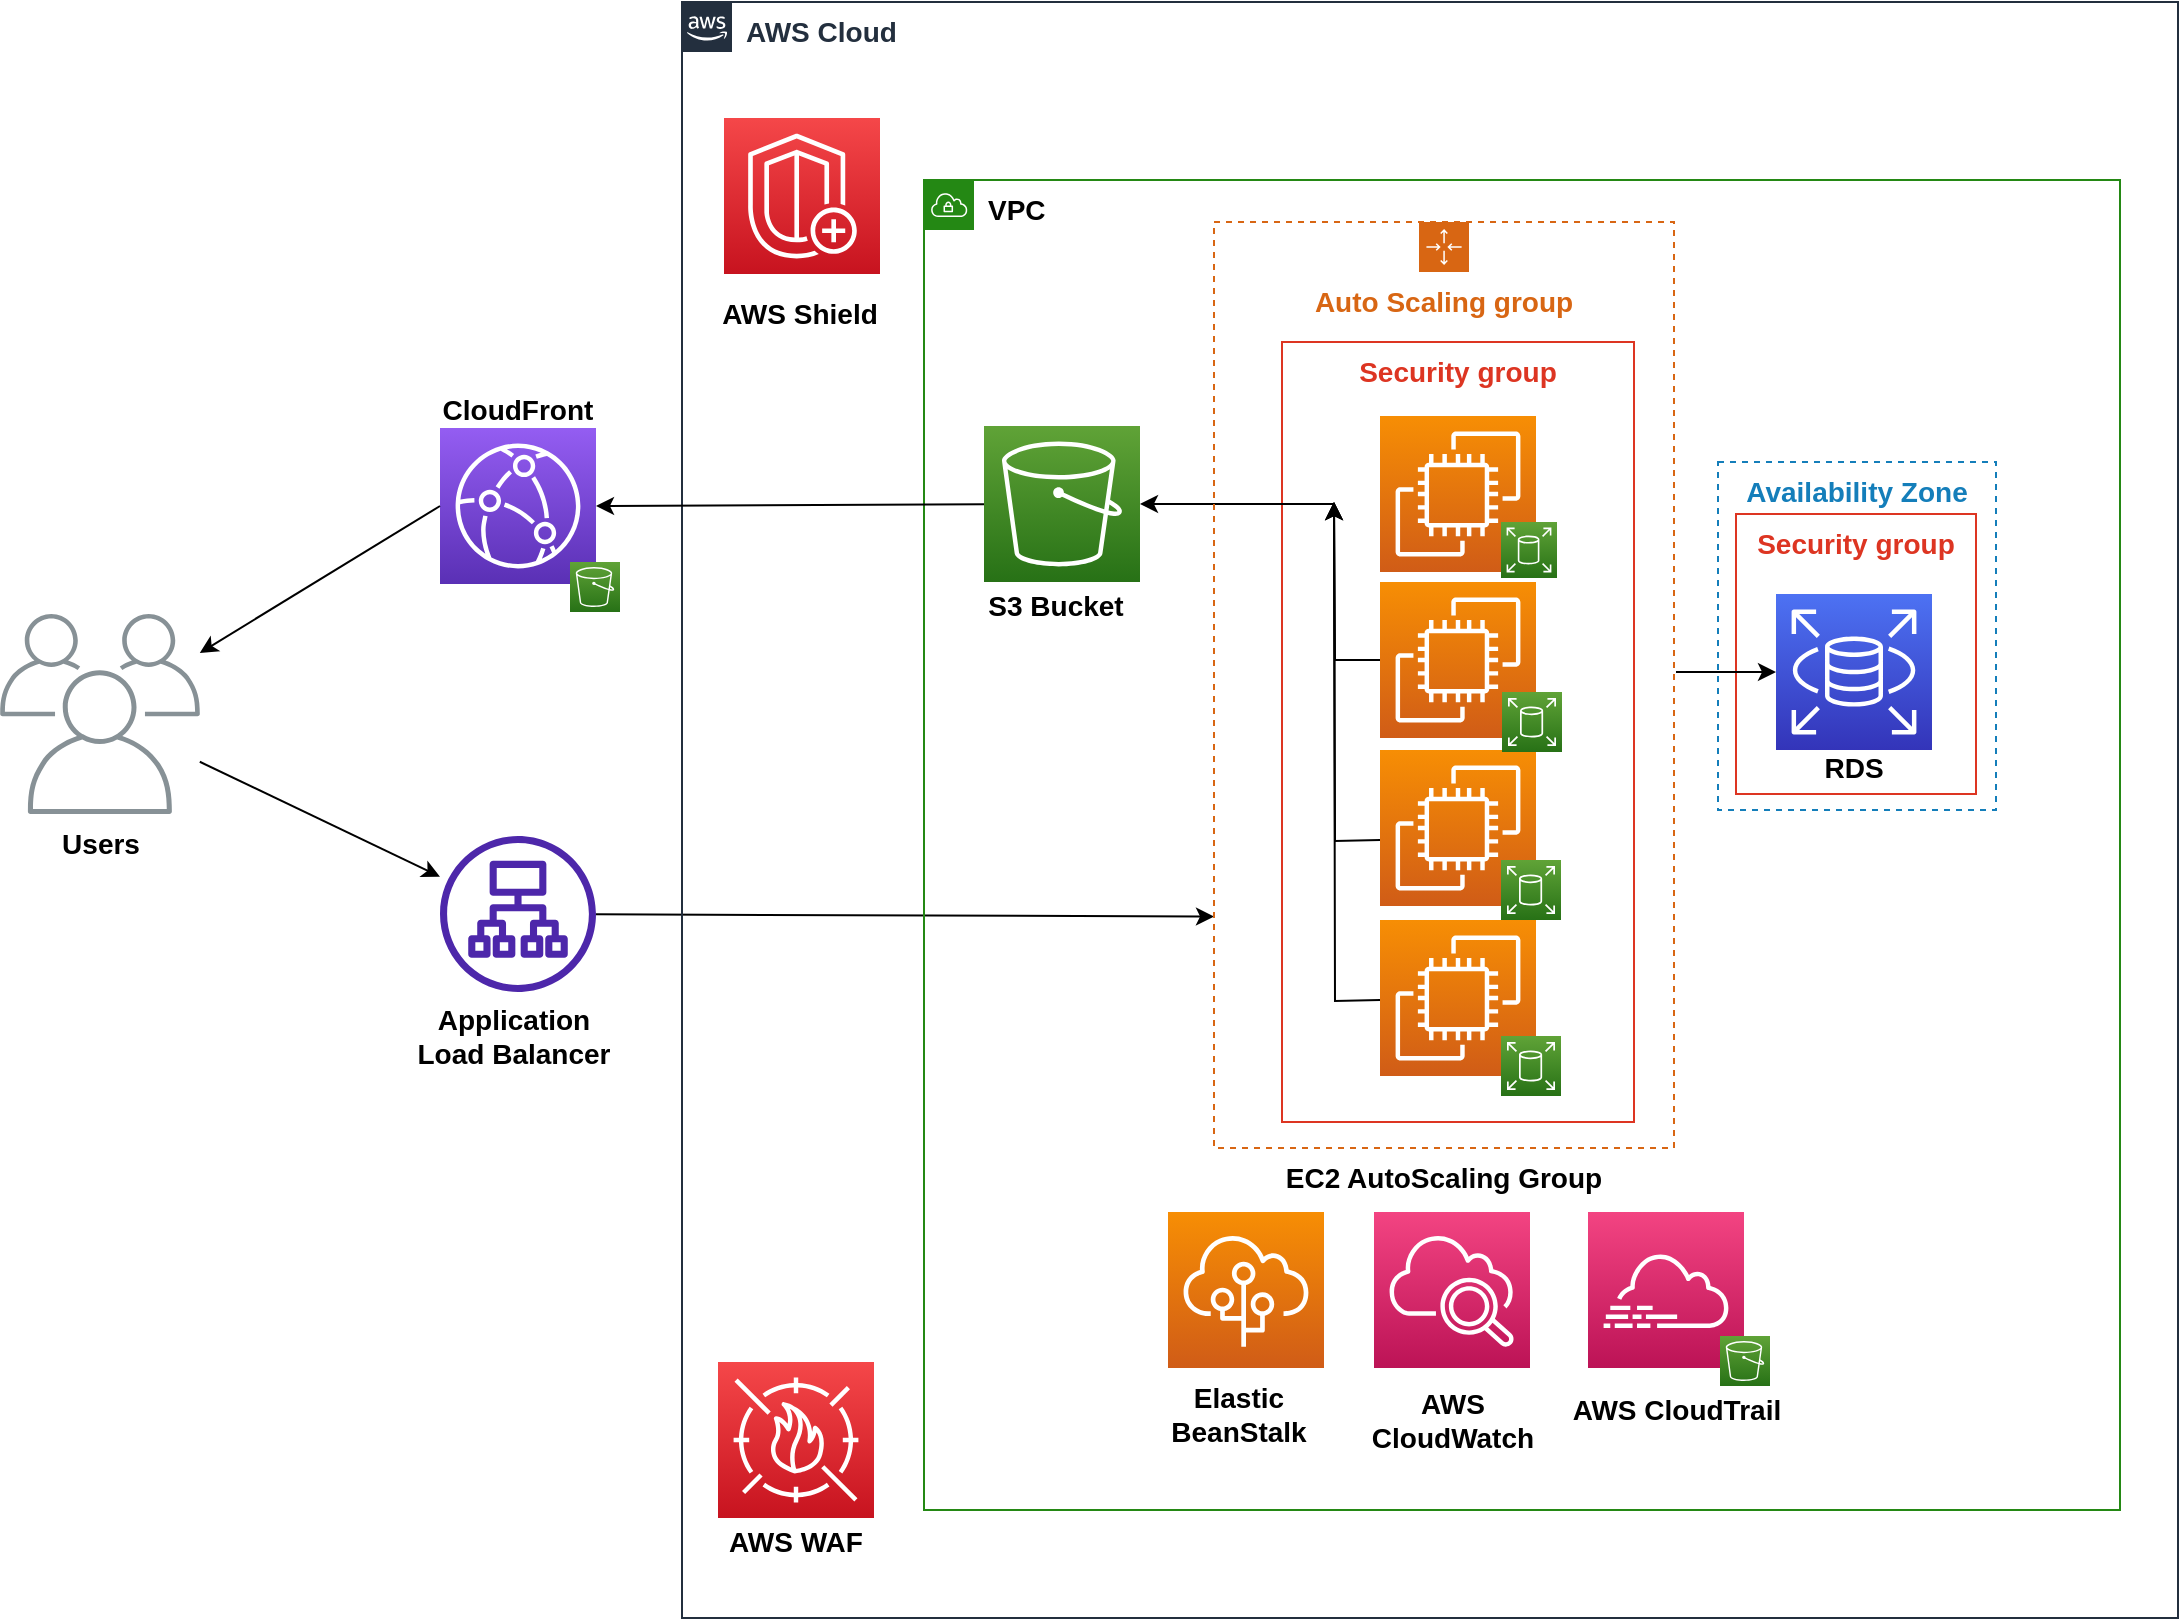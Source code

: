 <mxfile version="21.2.9" type="github">
  <diagram name="AWS-Arquitetura" id="S7uKzpVKmjr0w2jfbeUK">
    <mxGraphModel dx="1311" dy="1969" grid="0" gridSize="10" guides="0" tooltips="1" connect="1" arrows="1" fold="1" page="1" pageScale="1" pageWidth="290" pageHeight="200" background="none" math="0" shadow="0">
      <root>
        <mxCell id="0" />
        <mxCell id="1" parent="0" />
        <mxCell id="TQS1iKwEvL-egKky1lv4-252" style="edgeStyle=none;rounded=0;orthogonalLoop=1;jettySize=auto;html=1;entryX=0;entryY=0.75;entryDx=0;entryDy=0;" parent="1" source="TQS1iKwEvL-egKky1lv4-262" target="TQS1iKwEvL-egKky1lv4-2" edge="1">
          <mxGeometry relative="1" as="geometry">
            <mxPoint x="399" y="-944.262" as="sourcePoint" />
            <mxPoint x="640" y="-918.138" as="targetPoint" />
            <Array as="points" />
          </mxGeometry>
        </mxCell>
        <mxCell id="TQS1iKwEvL-egKky1lv4-253" style="edgeStyle=none;rounded=0;orthogonalLoop=1;jettySize=auto;html=1;" parent="1" target="TQS1iKwEvL-egKky1lv4-262" edge="1" source="TQS1iKwEvL-egKky1lv4-272">
          <mxGeometry relative="1" as="geometry">
            <mxPoint x="284" y="-963.483" as="targetPoint" />
            <mxPoint x="247" y="-973" as="sourcePoint" />
          </mxGeometry>
        </mxCell>
        <mxCell id="TQS1iKwEvL-egKky1lv4-8" value="" style="points=[[0,0,0],[0.25,0,0],[0.5,0,0],[0.75,0,0],[1,0,0],[0,1,0],[0.25,1,0],[0.5,1,0],[0.75,1,0],[1,1,0],[0,0.25,0],[0,0.5,0],[0,0.75,0],[1,0.25,0],[1,0.5,0],[1,0.75,0]];outlineConnect=0;fontColor=#232F3E;gradientColor=#945DF2;gradientDirection=north;fillColor=#5A30B5;strokeColor=#ffffff;dashed=0;verticalLabelPosition=bottom;verticalAlign=top;align=center;html=1;fontSize=12;fontStyle=0;aspect=fixed;shape=mxgraph.aws4.resourceIcon;resIcon=mxgraph.aws4.cloudfront;rounded=0;" parent="1" vertex="1">
          <mxGeometry x="267" y="-1146" width="78" height="78" as="geometry" />
        </mxCell>
        <mxCell id="TQS1iKwEvL-egKky1lv4-255" value="" style="edgeStyle=none;rounded=0;orthogonalLoop=1;jettySize=auto;html=1;exitX=0;exitY=0.5;exitDx=0;exitDy=0;exitPerimeter=0;" parent="1" source="TQS1iKwEvL-egKky1lv4-8" target="TQS1iKwEvL-egKky1lv4-272" edge="1">
          <mxGeometry relative="1" as="geometry">
            <mxPoint x="207" y="-1173" as="sourcePoint" />
          </mxGeometry>
        </mxCell>
        <mxCell id="TQS1iKwEvL-egKky1lv4-251" value="&lt;b&gt;&lt;font style=&quot;font-size: 14px;&quot;&gt;Application Load Balancer&lt;/font&gt;&lt;/b&gt;" style="text;strokeColor=none;align=center;fillColor=none;html=1;verticalAlign=middle;whiteSpace=wrap;rounded=0;" parent="1" vertex="1">
          <mxGeometry x="249" y="-868" width="110" height="52" as="geometry" />
        </mxCell>
        <mxCell id="TQS1iKwEvL-egKky1lv4-262" value="" style="outlineConnect=0;fontColor=#232F3E;gradientColor=none;fillColor=#4D27AA;strokeColor=none;dashed=0;verticalLabelPosition=bottom;verticalAlign=top;align=center;html=1;fontSize=12;fontStyle=0;aspect=fixed;pointerEvents=1;shape=mxgraph.aws4.application_load_balancer;rounded=0;" parent="1" vertex="1">
          <mxGeometry x="267" y="-942" width="78" height="78" as="geometry" />
        </mxCell>
        <mxCell id="TQS1iKwEvL-egKky1lv4-267" value="&lt;font style=&quot;font-size: 14px;&quot;&gt;&lt;b&gt;AWS Cloud&lt;/b&gt;&lt;/font&gt;" style="points=[[0,0],[0.25,0],[0.5,0],[0.75,0],[1,0],[1,0.25],[1,0.5],[1,0.75],[1,1],[0.75,1],[0.5,1],[0.25,1],[0,1],[0,0.75],[0,0.5],[0,0.25]];outlineConnect=0;gradientColor=none;html=1;whiteSpace=wrap;fontSize=12;fontStyle=0;container=1;pointerEvents=0;collapsible=0;recursiveResize=0;shape=mxgraph.aws4.group;grIcon=mxgraph.aws4.group_aws_cloud_alt;strokeColor=#232F3E;fillColor=none;verticalAlign=top;align=left;spacingLeft=30;fontColor=#232F3E;dashed=0;rounded=0;" parent="1" vertex="1">
          <mxGeometry x="388" y="-1359" width="748" height="808" as="geometry" />
        </mxCell>
        <mxCell id="AoF3ydhS89TipUlfV99M-20" value="&lt;font style=&quot;font-size: 14px;&quot;&gt;&lt;b&gt;Availability Zone&lt;/b&gt;&lt;/font&gt;" style="fillColor=none;strokeColor=#147EBA;dashed=1;verticalAlign=top;fontStyle=0;fontColor=#147EBA;whiteSpace=wrap;html=1;rounded=0;" vertex="1" parent="TQS1iKwEvL-egKky1lv4-267">
          <mxGeometry x="518" y="230" width="139" height="174" as="geometry" />
        </mxCell>
        <mxCell id="TQS1iKwEvL-egKky1lv4-257" value="&lt;b&gt;&lt;font style=&quot;font-size: 14px;&quot;&gt;EC2 AutoScaling Group&lt;/font&gt;&lt;br&gt;&lt;/b&gt;" style="text;strokeColor=none;align=center;fillColor=none;html=1;verticalAlign=middle;whiteSpace=wrap;rounded=0;" parent="TQS1iKwEvL-egKky1lv4-267" vertex="1">
          <mxGeometry x="266" y="573" width="230" height="30" as="geometry" />
        </mxCell>
        <mxCell id="TQS1iKwEvL-egKky1lv4-264" value="&lt;font style=&quot;font-size: 14px;&quot;&gt;&lt;b&gt;Security group&lt;/b&gt;&lt;/font&gt;" style="fillColor=none;strokeColor=#DD3522;verticalAlign=top;fontStyle=0;fontColor=#DD3522;whiteSpace=wrap;html=1;rounded=0;" parent="TQS1iKwEvL-egKky1lv4-267" vertex="1">
          <mxGeometry x="527" y="256" width="120" height="140" as="geometry" />
        </mxCell>
        <mxCell id="TQS1iKwEvL-egKky1lv4-263" value="&lt;font style=&quot;font-size: 14px;&quot;&gt;&lt;b&gt;Security group&lt;/b&gt;&lt;/font&gt;" style="fillColor=none;strokeColor=#DD3522;verticalAlign=top;fontStyle=0;fontColor=#DD3522;whiteSpace=wrap;html=1;rounded=0;" parent="TQS1iKwEvL-egKky1lv4-267" vertex="1">
          <mxGeometry x="300" y="170" width="176" height="390" as="geometry" />
        </mxCell>
        <mxCell id="AoF3ydhS89TipUlfV99M-14" value="" style="edgeStyle=orthogonalEdgeStyle;rounded=0;orthogonalLoop=1;jettySize=auto;html=1;entryX=1;entryY=0.5;entryDx=0;entryDy=0;entryPerimeter=0;" edge="1" parent="TQS1iKwEvL-egKky1lv4-267" target="AoF3ydhS89TipUlfV99M-7">
          <mxGeometry relative="1" as="geometry">
            <mxPoint x="326" y="258" as="sourcePoint" />
            <mxPoint x="270" y="208" as="targetPoint" />
            <Array as="points">
              <mxPoint x="326" y="251" />
            </Array>
          </mxGeometry>
        </mxCell>
        <mxCell id="TQS1iKwEvL-egKky1lv4-3" value="" style="points=[[0,0,0],[0.25,0,0],[0.5,0,0],[0.75,0,0],[1,0,0],[0,1,0],[0.25,1,0],[0.5,1,0],[0.75,1,0],[1,1,0],[0,0.25,0],[0,0.5,0],[0,0.75,0],[1,0.25,0],[1,0.5,0],[1,0.75,0]];outlineConnect=0;fontColor=#232F3E;gradientColor=#F78E04;gradientDirection=north;fillColor=#D05C17;strokeColor=#ffffff;dashed=0;verticalLabelPosition=bottom;verticalAlign=top;align=center;html=1;fontSize=12;fontStyle=0;aspect=fixed;shape=mxgraph.aws4.resourceIcon;resIcon=mxgraph.aws4.ec2;rounded=0;" parent="TQS1iKwEvL-egKky1lv4-267" vertex="1">
          <mxGeometry x="349" y="207" width="78" height="78" as="geometry" />
        </mxCell>
        <mxCell id="AoF3ydhS89TipUlfV99M-16" value="" style="edgeStyle=orthogonalEdgeStyle;rounded=0;orthogonalLoop=1;jettySize=auto;html=1;" edge="1" parent="TQS1iKwEvL-egKky1lv4-267" source="TQS1iKwEvL-egKky1lv4-4">
          <mxGeometry relative="1" as="geometry">
            <mxPoint x="326" y="250" as="targetPoint" />
          </mxGeometry>
        </mxCell>
        <mxCell id="TQS1iKwEvL-egKky1lv4-4" value="" style="points=[[0,0,0],[0.25,0,0],[0.5,0,0],[0.75,0,0],[1,0,0],[0,1,0],[0.25,1,0],[0.5,1,0],[0.75,1,0],[1,1,0],[0,0.25,0],[0,0.5,0],[0,0.75,0],[1,0.25,0],[1,0.5,0],[1,0.75,0]];outlineConnect=0;fontColor=#232F3E;gradientColor=#F78E04;gradientDirection=north;fillColor=#D05C17;strokeColor=#ffffff;dashed=0;verticalLabelPosition=bottom;verticalAlign=top;align=center;html=1;fontSize=12;fontStyle=0;aspect=fixed;shape=mxgraph.aws4.resourceIcon;resIcon=mxgraph.aws4.ec2;rounded=0;" parent="TQS1iKwEvL-egKky1lv4-267" vertex="1">
          <mxGeometry x="349" y="290" width="78" height="78" as="geometry" />
        </mxCell>
        <mxCell id="TQS1iKwEvL-egKky1lv4-6" value="" style="points=[[0,0,0],[0.25,0,0],[0.5,0,0],[0.75,0,0],[1,0,0],[0,1,0],[0.25,1,0],[0.5,1,0],[0.75,1,0],[1,1,0],[0,0.25,0],[0,0.5,0],[0,0.75,0],[1,0.25,0],[1,0.5,0],[1,0.75,0]];outlineConnect=0;fontColor=#232F3E;gradientColor=#F78E04;gradientDirection=north;fillColor=#D05C17;strokeColor=#ffffff;dashed=0;verticalLabelPosition=bottom;verticalAlign=top;align=center;html=1;fontSize=12;fontStyle=0;aspect=fixed;shape=mxgraph.aws4.resourceIcon;resIcon=mxgraph.aws4.ec2;rounded=0;" parent="TQS1iKwEvL-egKky1lv4-267" vertex="1">
          <mxGeometry x="349" y="374" width="78" height="78" as="geometry" />
        </mxCell>
        <mxCell id="TQS1iKwEvL-egKky1lv4-1" value="" style="points=[[0,0,0],[0.25,0,0],[0.5,0,0],[0.75,0,0],[1,0,0],[0,1,0],[0.25,1,0],[0.5,1,0],[0.75,1,0],[1,1,0],[0,0.25,0],[0,0.5,0],[0,0.75,0],[1,0.25,0],[1,0.5,0],[1,0.75,0]];outlineConnect=0;fontColor=#232F3E;gradientColor=#4D72F3;gradientDirection=north;fillColor=#3334B9;strokeColor=#ffffff;dashed=0;verticalLabelPosition=bottom;verticalAlign=top;align=center;html=1;fontSize=12;fontStyle=0;aspect=fixed;shape=mxgraph.aws4.resourceIcon;resIcon=mxgraph.aws4.rds;rounded=0;" parent="TQS1iKwEvL-egKky1lv4-267" vertex="1">
          <mxGeometry x="547" y="296" width="78" height="78" as="geometry" />
        </mxCell>
        <mxCell id="TQS1iKwEvL-egKky1lv4-259" value="" style="edgeStyle=none;rounded=0;orthogonalLoop=1;jettySize=auto;html=1;" parent="TQS1iKwEvL-egKky1lv4-267" target="TQS1iKwEvL-egKky1lv4-1" edge="1">
          <mxGeometry relative="1" as="geometry">
            <mxPoint x="497" y="335" as="sourcePoint" />
          </mxGeometry>
        </mxCell>
        <mxCell id="TQS1iKwEvL-egKky1lv4-258" value="&lt;b&gt;&lt;font style=&quot;font-size: 14px;&quot;&gt;RDS&lt;/font&gt;&lt;/b&gt;" style="text;strokeColor=none;align=center;fillColor=none;html=1;verticalAlign=middle;whiteSpace=wrap;rounded=0;" parent="TQS1iKwEvL-egKky1lv4-267" vertex="1">
          <mxGeometry x="546" y="357" width="80" height="52" as="geometry" />
        </mxCell>
        <mxCell id="TQS1iKwEvL-egKky1lv4-2" value="&lt;font style=&quot;font-size: 14px;&quot;&gt;&lt;b&gt;Auto Scaling group&lt;/b&gt;&lt;/font&gt;" style="points=[[0,0],[0.25,0],[0.5,0],[0.75,0],[1,0],[1,0.25],[1,0.5],[1,0.75],[1,1],[0.75,1],[0.5,1],[0.25,1],[0,1],[0,0.75],[0,0.5],[0,0.25]];outlineConnect=0;gradientColor=none;html=1;whiteSpace=wrap;fontSize=12;fontStyle=0;container=1;pointerEvents=0;collapsible=0;recursiveResize=0;shape=mxgraph.aws4.groupCenter;grIcon=mxgraph.aws4.group_auto_scaling_group;grStroke=1;strokeColor=#D86613;fillColor=none;verticalAlign=top;align=center;fontColor=#D86613;dashed=1;spacingTop=25;rounded=0;" parent="TQS1iKwEvL-egKky1lv4-267" vertex="1">
          <mxGeometry x="266" y="110" width="230" height="463" as="geometry" />
        </mxCell>
        <mxCell id="TQS1iKwEvL-egKky1lv4-5" value="" style="points=[[0,0,0],[0.25,0,0],[0.5,0,0],[0.75,0,0],[1,0,0],[0,1,0],[0.25,1,0],[0.5,1,0],[0.75,1,0],[1,1,0],[0,0.25,0],[0,0.5,0],[0,0.75,0],[1,0.25,0],[1,0.5,0],[1,0.75,0]];outlineConnect=0;fontColor=#232F3E;gradientColor=#F78E04;gradientDirection=north;fillColor=#D05C17;strokeColor=#ffffff;dashed=0;verticalLabelPosition=bottom;verticalAlign=top;align=center;html=1;fontSize=12;fontStyle=0;aspect=fixed;shape=mxgraph.aws4.resourceIcon;resIcon=mxgraph.aws4.ec2;rounded=0;" parent="TQS1iKwEvL-egKky1lv4-2" vertex="1">
          <mxGeometry x="83" y="349" width="78" height="78" as="geometry" />
        </mxCell>
        <mxCell id="AoF3ydhS89TipUlfV99M-4" value="" style="points=[[0,0,0],[0.25,0,0],[0.5,0,0],[0.75,0,0],[1,0,0],[0,1,0],[0.25,1,0],[0.5,1,0],[0.75,1,0],[1,1,0],[0,0.25,0],[0,0.5,0],[0,0.75,0],[1,0.25,0],[1,0.5,0],[1,0.75,0]];outlineConnect=0;fontColor=#232F3E;gradientColor=#60A337;gradientDirection=north;fillColor=#277116;strokeColor=#ffffff;dashed=0;verticalLabelPosition=bottom;verticalAlign=top;align=center;html=1;fontSize=12;fontStyle=0;aspect=fixed;shape=mxgraph.aws4.resourceIcon;resIcon=mxgraph.aws4.elastic_block_store;rounded=0;" vertex="1" parent="TQS1iKwEvL-egKky1lv4-2">
          <mxGeometry x="143.5" y="407" width="30" height="30" as="geometry" />
        </mxCell>
        <mxCell id="AoF3ydhS89TipUlfV99M-3" value="" style="points=[[0,0,0],[0.25,0,0],[0.5,0,0],[0.75,0,0],[1,0,0],[0,1,0],[0.25,1,0],[0.5,1,0],[0.75,1,0],[1,1,0],[0,0.25,0],[0,0.5,0],[0,0.75,0],[1,0.25,0],[1,0.5,0],[1,0.75,0]];outlineConnect=0;fontColor=#232F3E;gradientColor=#60A337;gradientDirection=north;fillColor=#277116;strokeColor=#ffffff;dashed=0;verticalLabelPosition=bottom;verticalAlign=top;align=center;html=1;fontSize=12;fontStyle=0;aspect=fixed;shape=mxgraph.aws4.resourceIcon;resIcon=mxgraph.aws4.elastic_block_store;rounded=0;" vertex="1" parent="TQS1iKwEvL-egKky1lv4-2">
          <mxGeometry x="143.5" y="319" width="30" height="30" as="geometry" />
        </mxCell>
        <mxCell id="AoF3ydhS89TipUlfV99M-18" value="" style="edgeStyle=orthogonalEdgeStyle;rounded=0;orthogonalLoop=1;jettySize=auto;html=1;" edge="1" parent="TQS1iKwEvL-egKky1lv4-2">
          <mxGeometry relative="1" as="geometry">
            <mxPoint x="83" y="309" as="sourcePoint" />
            <mxPoint x="60" y="140" as="targetPoint" />
          </mxGeometry>
        </mxCell>
        <mxCell id="AoF3ydhS89TipUlfV99M-17" value="" style="rounded=0;orthogonalLoop=1;jettySize=auto;html=1;edgeStyle=orthogonalEdgeStyle;" edge="1" parent="TQS1iKwEvL-egKky1lv4-2">
          <mxGeometry relative="1" as="geometry">
            <mxPoint x="83" y="389" as="sourcePoint" />
            <mxPoint x="60" y="140" as="targetPoint" />
          </mxGeometry>
        </mxCell>
        <mxCell id="AoF3ydhS89TipUlfV99M-2" value="" style="points=[[0,0,0],[0.25,0,0],[0.5,0,0],[0.75,0,0],[1,0,0],[0,1,0],[0.25,1,0],[0.5,1,0],[0.75,1,0],[1,1,0],[0,0.25,0],[0,0.5,0],[0,0.75,0],[1,0.25,0],[1,0.5,0],[1,0.75,0]];outlineConnect=0;fontColor=#232F3E;gradientColor=#60A337;gradientDirection=north;fillColor=#277116;strokeColor=#ffffff;dashed=0;verticalLabelPosition=bottom;verticalAlign=top;align=center;html=1;fontSize=12;fontStyle=0;aspect=fixed;shape=mxgraph.aws4.resourceIcon;resIcon=mxgraph.aws4.elastic_block_store;rounded=0;" vertex="1" parent="TQS1iKwEvL-egKky1lv4-267">
          <mxGeometry x="409.5" y="260" width="28" height="28" as="geometry" />
        </mxCell>
        <mxCell id="AoF3ydhS89TipUlfV99M-5" value="" style="points=[[0,0,0],[0.25,0,0],[0.5,0,0],[0.75,0,0],[1,0,0],[0,1,0],[0.25,1,0],[0.5,1,0],[0.75,1,0],[1,1,0],[0,0.25,0],[0,0.5,0],[0,0.75,0],[1,0.25,0],[1,0.5,0],[1,0.75,0]];outlineConnect=0;fontColor=#232F3E;gradientColor=#60A337;gradientDirection=north;fillColor=#277116;strokeColor=#ffffff;dashed=0;verticalLabelPosition=bottom;verticalAlign=top;align=center;html=1;fontSize=12;fontStyle=0;aspect=fixed;shape=mxgraph.aws4.resourceIcon;resIcon=mxgraph.aws4.elastic_block_store;rounded=0;" vertex="1" parent="TQS1iKwEvL-egKky1lv4-267">
          <mxGeometry x="410" y="345" width="30" height="30" as="geometry" />
        </mxCell>
        <mxCell id="AoF3ydhS89TipUlfV99M-58" value="&lt;font color=&quot;#000000&quot; style=&quot;font-size: 14px;&quot;&gt;&lt;b&gt;VPC&lt;/b&gt;&lt;/font&gt;" style="points=[[0,0],[0.25,0],[0.5,0],[0.75,0],[1,0],[1,0.25],[1,0.5],[1,0.75],[1,1],[0.75,1],[0.5,1],[0.25,1],[0,1],[0,0.75],[0,0.5],[0,0.25]];outlineConnect=0;gradientColor=none;html=1;whiteSpace=wrap;fontSize=12;fontStyle=0;container=1;pointerEvents=0;collapsible=0;recursiveResize=0;shape=mxgraph.aws4.group;grIcon=mxgraph.aws4.group_vpc;strokeColor=#248814;fillColor=none;verticalAlign=top;align=left;spacingLeft=30;fontColor=#AAB7B8;dashed=0;" vertex="1" parent="TQS1iKwEvL-egKky1lv4-267">
          <mxGeometry x="121" y="89" width="598" height="665" as="geometry" />
        </mxCell>
        <mxCell id="TQS1iKwEvL-egKky1lv4-271" value="" style="points=[[0,0,0],[0.25,0,0],[0.5,0,0],[0.75,0,0],[1,0,0],[0,1,0],[0.25,1,0],[0.5,1,0],[0.75,1,0],[1,1,0],[0,0.25,0],[0,0.5,0],[0,0.75,0],[1,0.25,0],[1,0.5,0],[1,0.75,0]];points=[[0,0,0],[0.25,0,0],[0.5,0,0],[0.75,0,0],[1,0,0],[0,1,0],[0.25,1,0],[0.5,1,0],[0.75,1,0],[1,1,0],[0,0.25,0],[0,0.5,0],[0,0.75,0],[1,0.25,0],[1,0.5,0],[1,0.75,0]];outlineConnect=0;fontColor=#232F3E;gradientColor=#F34482;gradientDirection=north;fillColor=#BC1356;strokeColor=#ffffff;dashed=0;verticalLabelPosition=bottom;verticalAlign=top;align=center;html=1;fontSize=12;fontStyle=0;aspect=fixed;shape=mxgraph.aws4.resourceIcon;resIcon=mxgraph.aws4.cloudwatch_2;rounded=0;" parent="AoF3ydhS89TipUlfV99M-58" vertex="1">
          <mxGeometry x="225" y="516" width="78" height="78" as="geometry" />
        </mxCell>
        <mxCell id="TQS1iKwEvL-egKky1lv4-275" value="&lt;b&gt;&lt;font style=&quot;font-size: 14px;&quot;&gt;AWS CloudWatch&lt;/font&gt;&lt;/b&gt;" style="text;strokeColor=none;align=center;fillColor=none;html=1;verticalAlign=middle;whiteSpace=wrap;rounded=0;" parent="AoF3ydhS89TipUlfV99M-58" vertex="1">
          <mxGeometry x="208.75" y="594" width="110.5" height="52" as="geometry" />
        </mxCell>
        <mxCell id="TQS1iKwEvL-egKky1lv4-276" value="" style="points=[[0,0,0],[0.25,0,0],[0.5,0,0],[0.75,0,0],[1,0,0],[0,1,0],[0.25,1,0],[0.5,1,0],[0.75,1,0],[1,1,0],[0,0.25,0],[0,0.5,0],[0,0.75,0],[1,0.25,0],[1,0.5,0],[1,0.75,0]];outlineConnect=0;fontColor=#232F3E;gradientColor=#F78E04;gradientDirection=north;fillColor=#D05C17;strokeColor=#ffffff;dashed=0;verticalLabelPosition=bottom;verticalAlign=top;align=center;html=1;fontSize=12;fontStyle=0;aspect=fixed;shape=mxgraph.aws4.resourceIcon;resIcon=mxgraph.aws4.elastic_beanstalk;rounded=0;" parent="AoF3ydhS89TipUlfV99M-58" vertex="1">
          <mxGeometry x="122" y="516" width="78" height="78" as="geometry" />
        </mxCell>
        <mxCell id="TQS1iKwEvL-egKky1lv4-277" value="&lt;b&gt;&lt;font style=&quot;font-size: 14px;&quot;&gt;Elastic BeanStalk&lt;/font&gt;&lt;/b&gt;" style="text;strokeColor=none;align=center;fillColor=none;html=1;verticalAlign=middle;whiteSpace=wrap;rounded=0;" parent="AoF3ydhS89TipUlfV99M-58" vertex="1">
          <mxGeometry x="102" y="591" width="110.5" height="52" as="geometry" />
        </mxCell>
        <mxCell id="AoF3ydhS89TipUlfV99M-22" value="" style="points=[[0,0,0],[0.25,0,0],[0.5,0,0],[0.75,0,0],[1,0,0],[0,1,0],[0.25,1,0],[0.5,1,0],[0.75,1,0],[1,1,0],[0,0.25,0],[0,0.5,0],[0,0.75,0],[1,0.25,0],[1,0.5,0],[1,0.75,0]];points=[[0,0,0],[0.25,0,0],[0.5,0,0],[0.75,0,0],[1,0,0],[0,1,0],[0.25,1,0],[0.5,1,0],[0.75,1,0],[1,1,0],[0,0.25,0],[0,0.5,0],[0,0.75,0],[1,0.25,0],[1,0.5,0],[1,0.75,0]];outlineConnect=0;fontColor=#232F3E;gradientColor=#F34482;gradientDirection=north;fillColor=#BC1356;strokeColor=#ffffff;dashed=0;verticalLabelPosition=bottom;verticalAlign=top;align=center;html=1;fontSize=12;fontStyle=0;aspect=fixed;shape=mxgraph.aws4.resourceIcon;resIcon=mxgraph.aws4.cloudtrail;rounded=0;" vertex="1" parent="AoF3ydhS89TipUlfV99M-58">
          <mxGeometry x="332" y="516" width="78" height="78" as="geometry" />
        </mxCell>
        <mxCell id="AoF3ydhS89TipUlfV99M-55" value="&lt;b&gt;&lt;font style=&quot;font-size: 14px;&quot;&gt;AWS CloudTrail&lt;/font&gt;&lt;/b&gt;" style="text;strokeColor=none;align=center;fillColor=none;html=1;verticalAlign=middle;whiteSpace=wrap;rounded=0;" vertex="1" parent="AoF3ydhS89TipUlfV99M-58">
          <mxGeometry x="321.25" y="589" width="110.5" height="52" as="geometry" />
        </mxCell>
        <mxCell id="AoF3ydhS89TipUlfV99M-56" value="" style="points=[[0,0,0],[0.25,0,0],[0.5,0,0],[0.75,0,0],[1,0,0],[0,1,0],[0.25,1,0],[0.5,1,0],[0.75,1,0],[1,1,0],[0,0.25,0],[0,0.5,0],[0,0.75,0],[1,0.25,0],[1,0.5,0],[1,0.75,0]];outlineConnect=0;fontColor=#232F3E;gradientColor=#60A337;gradientDirection=north;fillColor=#277116;strokeColor=#ffffff;dashed=0;verticalLabelPosition=bottom;verticalAlign=top;align=center;html=1;fontSize=12;fontStyle=0;aspect=fixed;shape=mxgraph.aws4.resourceIcon;resIcon=mxgraph.aws4.s3;rounded=0;" vertex="1" parent="AoF3ydhS89TipUlfV99M-58">
          <mxGeometry x="398" y="578" width="25" height="25" as="geometry" />
        </mxCell>
        <mxCell id="AoF3ydhS89TipUlfV99M-7" value="" style="points=[[0,0,0],[0.25,0,0],[0.5,0,0],[0.75,0,0],[1,0,0],[0,1,0],[0.25,1,0],[0.5,1,0],[0.75,1,0],[1,1,0],[0,0.25,0],[0,0.5,0],[0,0.75,0],[1,0.25,0],[1,0.5,0],[1,0.75,0]];outlineConnect=0;fontColor=#232F3E;gradientColor=#60A337;gradientDirection=north;fillColor=#277116;strokeColor=#ffffff;dashed=0;verticalLabelPosition=bottom;verticalAlign=top;align=center;html=1;fontSize=12;fontStyle=0;aspect=fixed;shape=mxgraph.aws4.resourceIcon;resIcon=mxgraph.aws4.s3;rounded=0;" vertex="1" parent="AoF3ydhS89TipUlfV99M-58">
          <mxGeometry x="30" y="123" width="78" height="78" as="geometry" />
        </mxCell>
        <mxCell id="AoF3ydhS89TipUlfV99M-10" value="&lt;b&gt;&lt;font style=&quot;font-size: 14px;&quot;&gt;S3 Bucket&lt;/font&gt;&lt;/b&gt;" style="text;strokeColor=none;align=center;fillColor=none;html=1;verticalAlign=middle;whiteSpace=wrap;rounded=0;" vertex="1" parent="AoF3ydhS89TipUlfV99M-58">
          <mxGeometry x="26" y="202" width="80" height="22" as="geometry" />
        </mxCell>
        <mxCell id="TQS1iKwEvL-egKky1lv4-260" value="" style="points=[[0,0,0],[0.25,0,0],[0.5,0,0],[0.75,0,0],[1,0,0],[0,1,0],[0.25,1,0],[0.5,1,0],[0.75,1,0],[1,1,0],[0,0.25,0],[0,0.5,0],[0,0.75,0],[1,0.25,0],[1,0.5,0],[1,0.75,0]];outlineConnect=0;fontColor=#232F3E;gradientColor=#F54749;gradientDirection=north;fillColor=#C7131F;strokeColor=#ffffff;dashed=0;verticalLabelPosition=bottom;verticalAlign=top;align=center;html=1;fontSize=12;fontStyle=0;aspect=fixed;shape=mxgraph.aws4.resourceIcon;resIcon=mxgraph.aws4.shield;rounded=0;" parent="TQS1iKwEvL-egKky1lv4-267" vertex="1">
          <mxGeometry x="21" y="58" width="78" height="78" as="geometry" />
        </mxCell>
        <mxCell id="TQS1iKwEvL-egKky1lv4-265" value="&lt;b&gt;&lt;font style=&quot;font-size: 14px;&quot;&gt;AWS Shield&lt;/font&gt;&lt;/b&gt;" style="text;strokeColor=none;align=center;fillColor=none;html=1;verticalAlign=middle;whiteSpace=wrap;rounded=0;" parent="TQS1iKwEvL-egKky1lv4-267" vertex="1">
          <mxGeometry x="19" y="130" width="80" height="52" as="geometry" />
        </mxCell>
        <mxCell id="TQS1iKwEvL-egKky1lv4-261" value="" style="points=[[0,0,0],[0.25,0,0],[0.5,0,0],[0.75,0,0],[1,0,0],[0,1,0],[0.25,1,0],[0.5,1,0],[0.75,1,0],[1,1,0],[0,0.25,0],[0,0.5,0],[0,0.75,0],[1,0.25,0],[1,0.5,0],[1,0.75,0]];outlineConnect=0;fontColor=#232F3E;gradientColor=#F54749;gradientDirection=north;fillColor=#C7131F;strokeColor=#ffffff;dashed=0;verticalLabelPosition=bottom;verticalAlign=top;align=center;html=1;fontSize=12;fontStyle=0;aspect=fixed;shape=mxgraph.aws4.resourceIcon;resIcon=mxgraph.aws4.waf;rounded=0;" parent="TQS1iKwEvL-egKky1lv4-267" vertex="1">
          <mxGeometry x="18" y="680" width="78" height="78" as="geometry" />
        </mxCell>
        <mxCell id="TQS1iKwEvL-egKky1lv4-266" value="&lt;b&gt;&lt;font style=&quot;font-size: 14px;&quot;&gt;AWS WAF&lt;/font&gt;&lt;/b&gt;" style="text;strokeColor=none;align=center;fillColor=none;html=1;verticalAlign=middle;whiteSpace=wrap;rounded=0;" parent="TQS1iKwEvL-egKky1lv4-267" vertex="1">
          <mxGeometry x="17" y="759" width="80" height="22" as="geometry" />
        </mxCell>
        <mxCell id="TQS1iKwEvL-egKky1lv4-254" value="&lt;b&gt;&lt;font style=&quot;font-size: 14px;&quot;&gt;CloudFront&lt;/font&gt;&lt;/b&gt;" style="text;strokeColor=none;align=center;fillColor=none;html=1;verticalAlign=middle;whiteSpace=wrap;rounded=0;" parent="1" vertex="1">
          <mxGeometry x="266" y="-1170" width="80" height="30" as="geometry" />
        </mxCell>
        <mxCell id="TQS1iKwEvL-egKky1lv4-272" value="&lt;font color=&quot;#000000&quot; style=&quot;font-size: 14px;&quot;&gt;&lt;b style=&quot;&quot;&gt;Users&lt;/b&gt;&lt;/font&gt;" style="outlineConnect=0;gradientColor=none;fontColor=#545B64;strokeColor=none;fillColor=#879196;dashed=0;verticalLabelPosition=bottom;verticalAlign=top;align=center;html=1;fontSize=12;fontStyle=0;aspect=fixed;shape=mxgraph.aws4.illustration_users;pointerEvents=1;rounded=0;" parent="1" vertex="1">
          <mxGeometry x="47" y="-1053" width="100" height="100" as="geometry" />
        </mxCell>
        <mxCell id="AoF3ydhS89TipUlfV99M-12" value="" style="edgeStyle=none;rounded=0;orthogonalLoop=1;jettySize=auto;html=1;entryX=1;entryY=0.5;entryDx=0;entryDy=0;entryPerimeter=0;" edge="1" parent="1" source="AoF3ydhS89TipUlfV99M-7" target="TQS1iKwEvL-egKky1lv4-8">
          <mxGeometry relative="1" as="geometry">
            <mxPoint x="300" y="-1084" as="sourcePoint" />
            <mxPoint x="165" y="-975" as="targetPoint" />
          </mxGeometry>
        </mxCell>
        <mxCell id="AoF3ydhS89TipUlfV99M-21" value="" style="points=[[0,0,0],[0.25,0,0],[0.5,0,0],[0.75,0,0],[1,0,0],[0,1,0],[0.25,1,0],[0.5,1,0],[0.75,1,0],[1,1,0],[0,0.25,0],[0,0.5,0],[0,0.75,0],[1,0.25,0],[1,0.5,0],[1,0.75,0]];outlineConnect=0;fontColor=#232F3E;gradientColor=#60A337;gradientDirection=north;fillColor=#277116;strokeColor=#ffffff;dashed=0;verticalLabelPosition=bottom;verticalAlign=top;align=center;html=1;fontSize=12;fontStyle=0;aspect=fixed;shape=mxgraph.aws4.resourceIcon;resIcon=mxgraph.aws4.s3;rounded=0;" vertex="1" parent="1">
          <mxGeometry x="332" y="-1079" width="25" height="25" as="geometry" />
        </mxCell>
      </root>
    </mxGraphModel>
  </diagram>
</mxfile>
